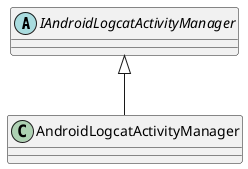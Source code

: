 @startuml
abstract class IAndroidLogcatActivityManager {
}
class AndroidLogcatActivityManager {
}
IAndroidLogcatActivityManager <|-- AndroidLogcatActivityManager
@enduml

